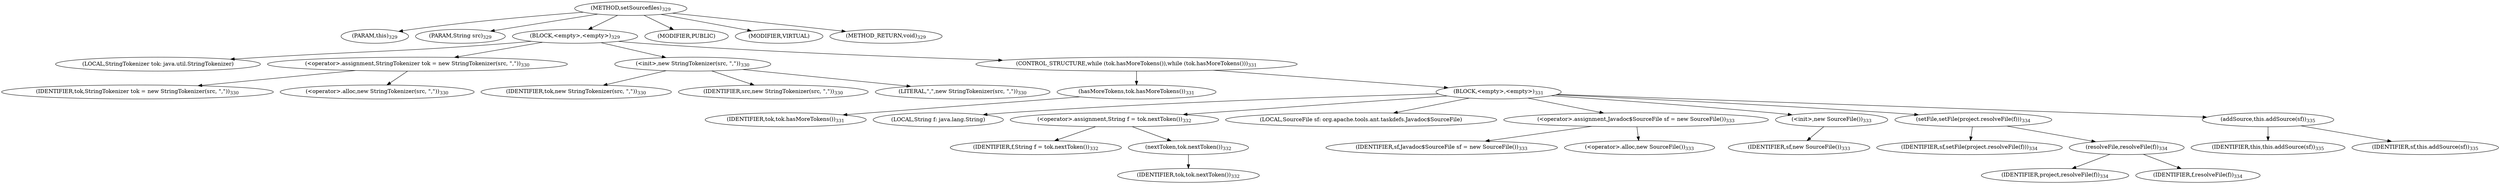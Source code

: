 digraph "setSourcefiles" {  
"1020" [label = <(METHOD,setSourcefiles)<SUB>329</SUB>> ]
"122" [label = <(PARAM,this)<SUB>329</SUB>> ]
"1021" [label = <(PARAM,String src)<SUB>329</SUB>> ]
"1022" [label = <(BLOCK,&lt;empty&gt;,&lt;empty&gt;)<SUB>329</SUB>> ]
"118" [label = <(LOCAL,StringTokenizer tok: java.util.StringTokenizer)> ]
"1023" [label = <(&lt;operator&gt;.assignment,StringTokenizer tok = new StringTokenizer(src, &quot;,&quot;))<SUB>330</SUB>> ]
"1024" [label = <(IDENTIFIER,tok,StringTokenizer tok = new StringTokenizer(src, &quot;,&quot;))<SUB>330</SUB>> ]
"1025" [label = <(&lt;operator&gt;.alloc,new StringTokenizer(src, &quot;,&quot;))<SUB>330</SUB>> ]
"1026" [label = <(&lt;init&gt;,new StringTokenizer(src, &quot;,&quot;))<SUB>330</SUB>> ]
"117" [label = <(IDENTIFIER,tok,new StringTokenizer(src, &quot;,&quot;))<SUB>330</SUB>> ]
"1027" [label = <(IDENTIFIER,src,new StringTokenizer(src, &quot;,&quot;))<SUB>330</SUB>> ]
"1028" [label = <(LITERAL,&quot;,&quot;,new StringTokenizer(src, &quot;,&quot;))<SUB>330</SUB>> ]
"1029" [label = <(CONTROL_STRUCTURE,while (tok.hasMoreTokens()),while (tok.hasMoreTokens()))<SUB>331</SUB>> ]
"1030" [label = <(hasMoreTokens,tok.hasMoreTokens())<SUB>331</SUB>> ]
"1031" [label = <(IDENTIFIER,tok,tok.hasMoreTokens())<SUB>331</SUB>> ]
"1032" [label = <(BLOCK,&lt;empty&gt;,&lt;empty&gt;)<SUB>331</SUB>> ]
"1033" [label = <(LOCAL,String f: java.lang.String)> ]
"1034" [label = <(&lt;operator&gt;.assignment,String f = tok.nextToken())<SUB>332</SUB>> ]
"1035" [label = <(IDENTIFIER,f,String f = tok.nextToken())<SUB>332</SUB>> ]
"1036" [label = <(nextToken,tok.nextToken())<SUB>332</SUB>> ]
"1037" [label = <(IDENTIFIER,tok,tok.nextToken())<SUB>332</SUB>> ]
"120" [label = <(LOCAL,SourceFile sf: org.apache.tools.ant.taskdefs.Javadoc$SourceFile)> ]
"1038" [label = <(&lt;operator&gt;.assignment,Javadoc$SourceFile sf = new SourceFile())<SUB>333</SUB>> ]
"1039" [label = <(IDENTIFIER,sf,Javadoc$SourceFile sf = new SourceFile())<SUB>333</SUB>> ]
"1040" [label = <(&lt;operator&gt;.alloc,new SourceFile())<SUB>333</SUB>> ]
"1041" [label = <(&lt;init&gt;,new SourceFile())<SUB>333</SUB>> ]
"119" [label = <(IDENTIFIER,sf,new SourceFile())<SUB>333</SUB>> ]
"1042" [label = <(setFile,setFile(project.resolveFile(f)))<SUB>334</SUB>> ]
"1043" [label = <(IDENTIFIER,sf,setFile(project.resolveFile(f)))<SUB>334</SUB>> ]
"1044" [label = <(resolveFile,resolveFile(f))<SUB>334</SUB>> ]
"1045" [label = <(IDENTIFIER,project,resolveFile(f))<SUB>334</SUB>> ]
"1046" [label = <(IDENTIFIER,f,resolveFile(f))<SUB>334</SUB>> ]
"1047" [label = <(addSource,this.addSource(sf))<SUB>335</SUB>> ]
"121" [label = <(IDENTIFIER,this,this.addSource(sf))<SUB>335</SUB>> ]
"1048" [label = <(IDENTIFIER,sf,this.addSource(sf))<SUB>335</SUB>> ]
"1049" [label = <(MODIFIER,PUBLIC)> ]
"1050" [label = <(MODIFIER,VIRTUAL)> ]
"1051" [label = <(METHOD_RETURN,void)<SUB>329</SUB>> ]
  "1020" -> "122" 
  "1020" -> "1021" 
  "1020" -> "1022" 
  "1020" -> "1049" 
  "1020" -> "1050" 
  "1020" -> "1051" 
  "1022" -> "118" 
  "1022" -> "1023" 
  "1022" -> "1026" 
  "1022" -> "1029" 
  "1023" -> "1024" 
  "1023" -> "1025" 
  "1026" -> "117" 
  "1026" -> "1027" 
  "1026" -> "1028" 
  "1029" -> "1030" 
  "1029" -> "1032" 
  "1030" -> "1031" 
  "1032" -> "1033" 
  "1032" -> "1034" 
  "1032" -> "120" 
  "1032" -> "1038" 
  "1032" -> "1041" 
  "1032" -> "1042" 
  "1032" -> "1047" 
  "1034" -> "1035" 
  "1034" -> "1036" 
  "1036" -> "1037" 
  "1038" -> "1039" 
  "1038" -> "1040" 
  "1041" -> "119" 
  "1042" -> "1043" 
  "1042" -> "1044" 
  "1044" -> "1045" 
  "1044" -> "1046" 
  "1047" -> "121" 
  "1047" -> "1048" 
}
